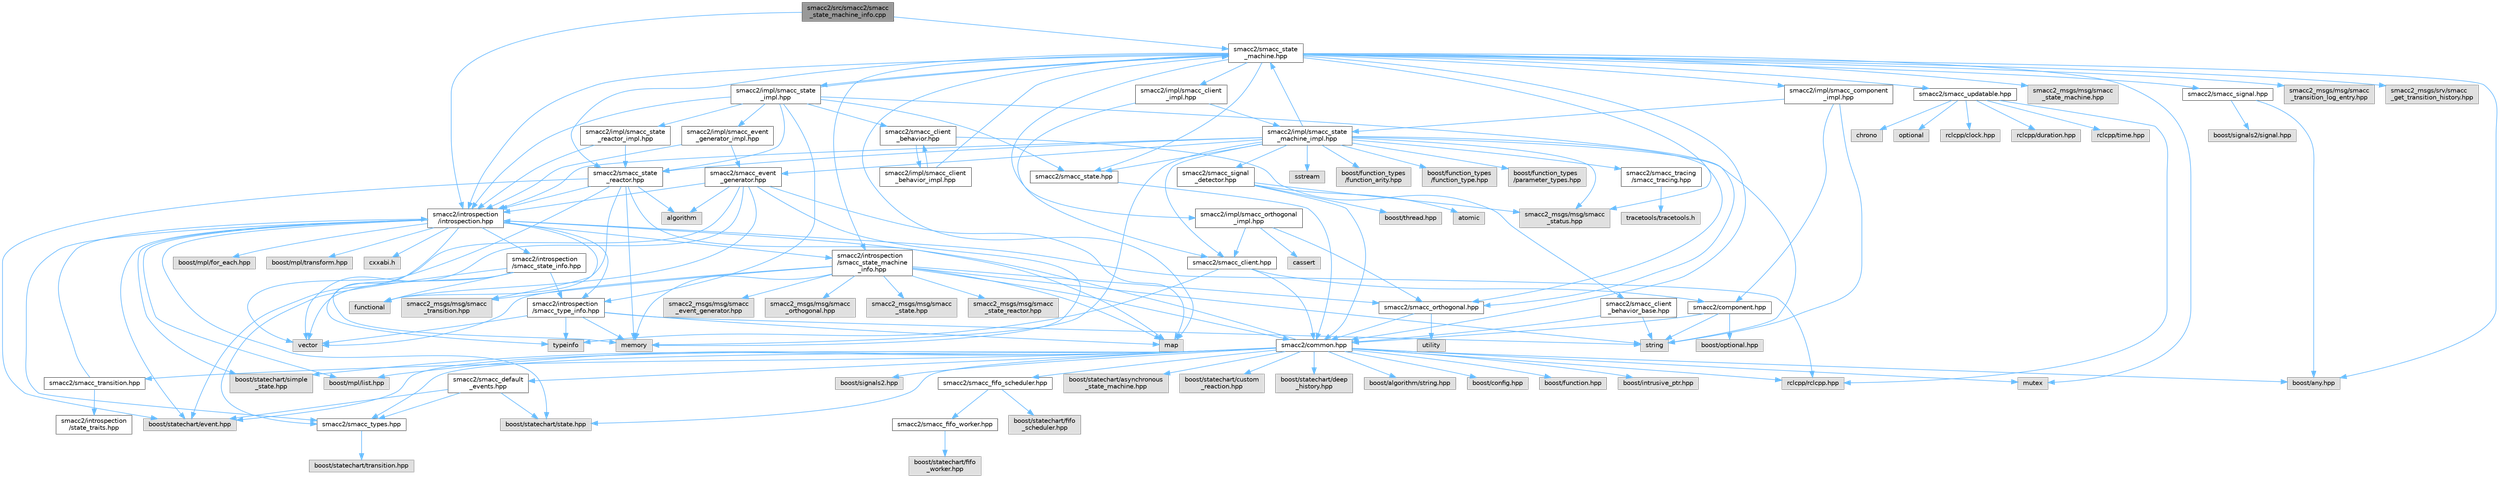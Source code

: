 digraph "smacc2/src/smacc2/smacc_state_machine_info.cpp"
{
 // LATEX_PDF_SIZE
  bgcolor="transparent";
  edge [fontname=Helvetica,fontsize=10,labelfontname=Helvetica,labelfontsize=10];
  node [fontname=Helvetica,fontsize=10,shape=box,height=0.2,width=0.4];
  Node1 [label="smacc2/src/smacc2/smacc\l_state_machine_info.cpp",height=0.2,width=0.4,color="gray40", fillcolor="grey60", style="filled", fontcolor="black",tooltip=" "];
  Node1 -> Node2 [color="steelblue1",style="solid"];
  Node2 [label="smacc2/introspection\l/introspection.hpp",height=0.2,width=0.4,color="grey40", fillcolor="white", style="filled",URL="$introspection_8hpp.html",tooltip=" "];
  Node2 -> Node3 [color="steelblue1",style="solid"];
  Node3 [label="boost/statechart/event.hpp",height=0.2,width=0.4,color="grey60", fillcolor="#E0E0E0", style="filled",tooltip=" "];
  Node2 -> Node4 [color="steelblue1",style="solid"];
  Node4 [label="boost/statechart/simple\l_state.hpp",height=0.2,width=0.4,color="grey60", fillcolor="#E0E0E0", style="filled",tooltip=" "];
  Node2 -> Node5 [color="steelblue1",style="solid"];
  Node5 [label="boost/statechart/state.hpp",height=0.2,width=0.4,color="grey60", fillcolor="#E0E0E0", style="filled",tooltip=" "];
  Node2 -> Node6 [color="steelblue1",style="solid"];
  Node6 [label="boost/mpl/for_each.hpp",height=0.2,width=0.4,color="grey60", fillcolor="#E0E0E0", style="filled",tooltip=" "];
  Node2 -> Node7 [color="steelblue1",style="solid"];
  Node7 [label="boost/mpl/list.hpp",height=0.2,width=0.4,color="grey60", fillcolor="#E0E0E0", style="filled",tooltip=" "];
  Node2 -> Node8 [color="steelblue1",style="solid"];
  Node8 [label="boost/mpl/transform.hpp",height=0.2,width=0.4,color="grey60", fillcolor="#E0E0E0", style="filled",tooltip=" "];
  Node2 -> Node9 [color="steelblue1",style="solid"];
  Node9 [label="rclcpp/rclcpp.hpp",height=0.2,width=0.4,color="grey60", fillcolor="#E0E0E0", style="filled",tooltip=" "];
  Node2 -> Node10 [color="steelblue1",style="solid"];
  Node10 [label="typeinfo",height=0.2,width=0.4,color="grey60", fillcolor="#E0E0E0", style="filled",tooltip=" "];
  Node2 -> Node11 [color="steelblue1",style="solid"];
  Node11 [label="smacc2/introspection\l/smacc_state_info.hpp",height=0.2,width=0.4,color="grey40", fillcolor="white", style="filled",URL="$smacc__state__info_8hpp.html",tooltip=" "];
  Node11 -> Node12 [color="steelblue1",style="solid"];
  Node12 [label="functional",height=0.2,width=0.4,color="grey60", fillcolor="#E0E0E0", style="filled",tooltip=" "];
  Node11 -> Node13 [color="steelblue1",style="solid"];
  Node13 [label="memory",height=0.2,width=0.4,color="grey60", fillcolor="#E0E0E0", style="filled",tooltip=" "];
  Node11 -> Node14 [color="steelblue1",style="solid"];
  Node14 [label="smacc2/introspection\l/smacc_type_info.hpp",height=0.2,width=0.4,color="grey40", fillcolor="white", style="filled",URL="$smacc__type__info_8hpp.html",tooltip=" "];
  Node14 -> Node15 [color="steelblue1",style="solid"];
  Node15 [label="map",height=0.2,width=0.4,color="grey60", fillcolor="#E0E0E0", style="filled",tooltip=" "];
  Node14 -> Node13 [color="steelblue1",style="solid"];
  Node14 -> Node16 [color="steelblue1",style="solid"];
  Node16 [label="string",height=0.2,width=0.4,color="grey60", fillcolor="#E0E0E0", style="filled",tooltip=" "];
  Node14 -> Node10 [color="steelblue1",style="solid"];
  Node14 -> Node17 [color="steelblue1",style="solid"];
  Node17 [label="vector",height=0.2,width=0.4,color="grey60", fillcolor="#E0E0E0", style="filled",tooltip=" "];
  Node11 -> Node18 [color="steelblue1",style="solid"];
  Node18 [label="smacc2/smacc_types.hpp",height=0.2,width=0.4,color="grey40", fillcolor="white", style="filled",URL="$smacc__types_8hpp.html",tooltip=" "];
  Node18 -> Node19 [color="steelblue1",style="solid"];
  Node19 [label="boost/statechart/transition.hpp",height=0.2,width=0.4,color="grey60", fillcolor="#E0E0E0", style="filled",tooltip=" "];
  Node11 -> Node17 [color="steelblue1",style="solid"];
  Node2 -> Node14 [color="steelblue1",style="solid"];
  Node2 -> Node18 [color="steelblue1",style="solid"];
  Node2 -> Node20 [color="steelblue1",style="solid"];
  Node20 [label="cxxabi.h",height=0.2,width=0.4,color="grey60", fillcolor="#E0E0E0", style="filled",tooltip=" "];
  Node2 -> Node21 [color="steelblue1",style="solid"];
  Node21 [label="smacc2_msgs/msg/smacc\l_transition.hpp",height=0.2,width=0.4,color="grey60", fillcolor="#E0E0E0", style="filled",tooltip=" "];
  Node2 -> Node22 [color="steelblue1",style="solid"];
  Node22 [label="smacc2/introspection\l/smacc_state_machine\l_info.hpp",height=0.2,width=0.4,color="grey40", fillcolor="white", style="filled",URL="$smacc__state__machine__info_8hpp.html",tooltip=" "];
  Node22 -> Node15 [color="steelblue1",style="solid"];
  Node22 -> Node13 [color="steelblue1",style="solid"];
  Node22 -> Node16 [color="steelblue1",style="solid"];
  Node22 -> Node17 [color="steelblue1",style="solid"];
  Node22 -> Node23 [color="steelblue1",style="solid"];
  Node23 [label="smacc2/common.hpp",height=0.2,width=0.4,color="grey40", fillcolor="white", style="filled",URL="$common_8hpp.html",tooltip=" "];
  Node23 -> Node24 [color="steelblue1",style="solid"];
  Node24 [label="boost/statechart/asynchronous\l_state_machine.hpp",height=0.2,width=0.4,color="grey60", fillcolor="#E0E0E0", style="filled",tooltip=" "];
  Node23 -> Node25 [color="steelblue1",style="solid"];
  Node25 [label="boost/statechart/custom\l_reaction.hpp",height=0.2,width=0.4,color="grey60", fillcolor="#E0E0E0", style="filled",tooltip=" "];
  Node23 -> Node26 [color="steelblue1",style="solid"];
  Node26 [label="boost/statechart/deep\l_history.hpp",height=0.2,width=0.4,color="grey60", fillcolor="#E0E0E0", style="filled",tooltip=" "];
  Node23 -> Node3 [color="steelblue1",style="solid"];
  Node23 -> Node4 [color="steelblue1",style="solid"];
  Node23 -> Node5 [color="steelblue1",style="solid"];
  Node23 -> Node27 [color="steelblue1",style="solid"];
  Node27 [label="boost/algorithm/string.hpp",height=0.2,width=0.4,color="grey60", fillcolor="#E0E0E0", style="filled",tooltip=" "];
  Node23 -> Node28 [color="steelblue1",style="solid"];
  Node28 [label="boost/any.hpp",height=0.2,width=0.4,color="grey60", fillcolor="#E0E0E0", style="filled",tooltip=" "];
  Node23 -> Node29 [color="steelblue1",style="solid"];
  Node29 [label="boost/config.hpp",height=0.2,width=0.4,color="grey60", fillcolor="#E0E0E0", style="filled",tooltip=" "];
  Node23 -> Node30 [color="steelblue1",style="solid"];
  Node30 [label="boost/function.hpp",height=0.2,width=0.4,color="grey60", fillcolor="#E0E0E0", style="filled",tooltip=" "];
  Node23 -> Node31 [color="steelblue1",style="solid"];
  Node31 [label="boost/intrusive_ptr.hpp",height=0.2,width=0.4,color="grey60", fillcolor="#E0E0E0", style="filled",tooltip=" "];
  Node23 -> Node7 [color="steelblue1",style="solid"];
  Node23 -> Node32 [color="steelblue1",style="solid"];
  Node32 [label="boost/signals2.hpp",height=0.2,width=0.4,color="grey60", fillcolor="#E0E0E0", style="filled",tooltip=" "];
  Node23 -> Node33 [color="steelblue1",style="solid"];
  Node33 [label="mutex",height=0.2,width=0.4,color="grey60", fillcolor="#E0E0E0", style="filled",tooltip=" "];
  Node23 -> Node9 [color="steelblue1",style="solid"];
  Node23 -> Node2 [color="steelblue1",style="solid"];
  Node23 -> Node34 [color="steelblue1",style="solid"];
  Node34 [label="smacc2/smacc_fifo_scheduler.hpp",height=0.2,width=0.4,color="grey40", fillcolor="white", style="filled",URL="$smacc__fifo__scheduler_8hpp.html",tooltip=" "];
  Node34 -> Node35 [color="steelblue1",style="solid"];
  Node35 [label="boost/statechart/fifo\l_scheduler.hpp",height=0.2,width=0.4,color="grey60", fillcolor="#E0E0E0", style="filled",tooltip=" "];
  Node34 -> Node36 [color="steelblue1",style="solid"];
  Node36 [label="smacc2/smacc_fifo_worker.hpp",height=0.2,width=0.4,color="grey40", fillcolor="white", style="filled",URL="$smacc__fifo__worker_8hpp.html",tooltip=" "];
  Node36 -> Node37 [color="steelblue1",style="solid"];
  Node37 [label="boost/statechart/fifo\l_worker.hpp",height=0.2,width=0.4,color="grey60", fillcolor="#E0E0E0", style="filled",tooltip=" "];
  Node23 -> Node18 [color="steelblue1",style="solid"];
  Node23 -> Node38 [color="steelblue1",style="solid"];
  Node38 [label="smacc2/smacc_default\l_events.hpp",height=0.2,width=0.4,color="grey40", fillcolor="white", style="filled",URL="$smacc__default__events_8hpp.html",tooltip=" "];
  Node38 -> Node18 [color="steelblue1",style="solid"];
  Node38 -> Node3 [color="steelblue1",style="solid"];
  Node38 -> Node5 [color="steelblue1",style="solid"];
  Node23 -> Node39 [color="steelblue1",style="solid"];
  Node39 [label="smacc2/smacc_transition.hpp",height=0.2,width=0.4,color="grey40", fillcolor="white", style="filled",URL="$smacc__transition_8hpp.html",tooltip=" "];
  Node39 -> Node2 [color="steelblue1",style="solid"];
  Node39 -> Node40 [color="steelblue1",style="solid"];
  Node40 [label="smacc2/introspection\l/state_traits.hpp",height=0.2,width=0.4,color="grey40", fillcolor="white", style="filled",URL="$state__traits_8hpp.html",tooltip=" "];
  Node22 -> Node41 [color="steelblue1",style="solid"];
  Node41 [label="smacc2/smacc_orthogonal.hpp",height=0.2,width=0.4,color="grey40", fillcolor="white", style="filled",URL="$smacc__orthogonal_8hpp.html",tooltip=" "];
  Node41 -> Node23 [color="steelblue1",style="solid"];
  Node41 -> Node42 [color="steelblue1",style="solid"];
  Node42 [label="utility",height=0.2,width=0.4,color="grey60", fillcolor="#E0E0E0", style="filled",tooltip=" "];
  Node22 -> Node43 [color="steelblue1",style="solid"];
  Node43 [label="smacc2_msgs/msg/smacc\l_event_generator.hpp",height=0.2,width=0.4,color="grey60", fillcolor="#E0E0E0", style="filled",tooltip=" "];
  Node22 -> Node44 [color="steelblue1",style="solid"];
  Node44 [label="smacc2_msgs/msg/smacc\l_orthogonal.hpp",height=0.2,width=0.4,color="grey60", fillcolor="#E0E0E0", style="filled",tooltip=" "];
  Node22 -> Node45 [color="steelblue1",style="solid"];
  Node45 [label="smacc2_msgs/msg/smacc\l_state.hpp",height=0.2,width=0.4,color="grey60", fillcolor="#E0E0E0", style="filled",tooltip=" "];
  Node22 -> Node46 [color="steelblue1",style="solid"];
  Node46 [label="smacc2_msgs/msg/smacc\l_state_reactor.hpp",height=0.2,width=0.4,color="grey60", fillcolor="#E0E0E0", style="filled",tooltip=" "];
  Node22 -> Node21 [color="steelblue1",style="solid"];
  Node1 -> Node47 [color="steelblue1",style="solid"];
  Node47 [label="smacc2/smacc_state\l_machine.hpp",height=0.2,width=0.4,color="grey40", fillcolor="white", style="filled",URL="$smacc__state__machine_8hpp.html",tooltip=" "];
  Node47 -> Node28 [color="steelblue1",style="solid"];
  Node47 -> Node15 [color="steelblue1",style="solid"];
  Node47 -> Node33 [color="steelblue1",style="solid"];
  Node47 -> Node23 [color="steelblue1",style="solid"];
  Node47 -> Node2 [color="steelblue1",style="solid"];
  Node47 -> Node22 [color="steelblue1",style="solid"];
  Node47 -> Node48 [color="steelblue1",style="solid"];
  Node48 [label="smacc2/smacc_signal.hpp",height=0.2,width=0.4,color="grey40", fillcolor="white", style="filled",URL="$smacc__signal_8hpp.html",tooltip=" "];
  Node48 -> Node28 [color="steelblue1",style="solid"];
  Node48 -> Node49 [color="steelblue1",style="solid"];
  Node49 [label="boost/signals2/signal.hpp",height=0.2,width=0.4,color="grey60", fillcolor="#E0E0E0", style="filled",tooltip=" "];
  Node47 -> Node50 [color="steelblue1",style="solid"];
  Node50 [label="smacc2/smacc_updatable.hpp",height=0.2,width=0.4,color="grey40", fillcolor="white", style="filled",URL="$smacc__updatable_8hpp.html",tooltip=" "];
  Node50 -> Node51 [color="steelblue1",style="solid"];
  Node51 [label="chrono",height=0.2,width=0.4,color="grey60", fillcolor="#E0E0E0", style="filled",tooltip=" "];
  Node50 -> Node52 [color="steelblue1",style="solid"];
  Node52 [label="optional",height=0.2,width=0.4,color="grey60", fillcolor="#E0E0E0", style="filled",tooltip=" "];
  Node50 -> Node53 [color="steelblue1",style="solid"];
  Node53 [label="rclcpp/clock.hpp",height=0.2,width=0.4,color="grey60", fillcolor="#E0E0E0", style="filled",tooltip=" "];
  Node50 -> Node54 [color="steelblue1",style="solid"];
  Node54 [label="rclcpp/duration.hpp",height=0.2,width=0.4,color="grey60", fillcolor="#E0E0E0", style="filled",tooltip=" "];
  Node50 -> Node9 [color="steelblue1",style="solid"];
  Node50 -> Node55 [color="steelblue1",style="solid"];
  Node55 [label="rclcpp/time.hpp",height=0.2,width=0.4,color="grey60", fillcolor="#E0E0E0", style="filled",tooltip=" "];
  Node47 -> Node56 [color="steelblue1",style="solid"];
  Node56 [label="smacc2_msgs/msg/smacc\l_state_machine.hpp",height=0.2,width=0.4,color="grey60", fillcolor="#E0E0E0", style="filled",tooltip=" "];
  Node47 -> Node57 [color="steelblue1",style="solid"];
  Node57 [label="smacc2_msgs/msg/smacc\l_status.hpp",height=0.2,width=0.4,color="grey60", fillcolor="#E0E0E0", style="filled",tooltip=" "];
  Node47 -> Node58 [color="steelblue1",style="solid"];
  Node58 [label="smacc2_msgs/msg/smacc\l_transition_log_entry.hpp",height=0.2,width=0.4,color="grey60", fillcolor="#E0E0E0", style="filled",tooltip=" "];
  Node47 -> Node59 [color="steelblue1",style="solid"];
  Node59 [label="smacc2_msgs/srv/smacc\l_get_transition_history.hpp",height=0.2,width=0.4,color="grey60", fillcolor="#E0E0E0", style="filled",tooltip=" "];
  Node47 -> Node60 [color="steelblue1",style="solid"];
  Node60 [label="smacc2/smacc_state.hpp",height=0.2,width=0.4,color="grey40", fillcolor="white", style="filled",URL="$smacc__state_8hpp.html",tooltip=" "];
  Node60 -> Node23 [color="steelblue1",style="solid"];
  Node47 -> Node61 [color="steelblue1",style="solid"];
  Node61 [label="smacc2/smacc_state\l_reactor.hpp",height=0.2,width=0.4,color="grey40", fillcolor="white", style="filled",URL="$smacc__state__reactor_8hpp.html",tooltip=" "];
  Node61 -> Node62 [color="steelblue1",style="solid"];
  Node62 [label="algorithm",height=0.2,width=0.4,color="grey60", fillcolor="#E0E0E0", style="filled",tooltip=" "];
  Node61 -> Node3 [color="steelblue1",style="solid"];
  Node61 -> Node12 [color="steelblue1",style="solid"];
  Node61 -> Node15 [color="steelblue1",style="solid"];
  Node61 -> Node13 [color="steelblue1",style="solid"];
  Node61 -> Node2 [color="steelblue1",style="solid"];
  Node61 -> Node17 [color="steelblue1",style="solid"];
  Node47 -> Node63 [color="steelblue1",style="solid"];
  Node63 [label="smacc2/impl/smacc_client\l_impl.hpp",height=0.2,width=0.4,color="grey40", fillcolor="white", style="filled",URL="$smacc__client__impl_8hpp.html",tooltip=" "];
  Node63 -> Node64 [color="steelblue1",style="solid"];
  Node64 [label="smacc2/impl/smacc_state\l_machine_impl.hpp",height=0.2,width=0.4,color="grey40", fillcolor="white", style="filled",URL="$smacc__state__machine__impl_8hpp.html",tooltip=" "];
  Node64 -> Node13 [color="steelblue1",style="solid"];
  Node64 -> Node65 [color="steelblue1",style="solid"];
  Node65 [label="sstream",height=0.2,width=0.4,color="grey60", fillcolor="#E0E0E0", style="filled",tooltip=" "];
  Node64 -> Node16 [color="steelblue1",style="solid"];
  Node64 -> Node2 [color="steelblue1",style="solid"];
  Node64 -> Node66 [color="steelblue1",style="solid"];
  Node66 [label="smacc2/smacc_client.hpp",height=0.2,width=0.4,color="grey40", fillcolor="white", style="filled",URL="$smacc__client_8hpp.html",tooltip=" "];
  Node66 -> Node23 [color="steelblue1",style="solid"];
  Node66 -> Node67 [color="steelblue1",style="solid"];
  Node67 [label="smacc2/component.hpp",height=0.2,width=0.4,color="grey40", fillcolor="white", style="filled",URL="$component_8hpp.html",tooltip=" "];
  Node67 -> Node16 [color="steelblue1",style="solid"];
  Node67 -> Node68 [color="steelblue1",style="solid"];
  Node68 [label="boost/optional.hpp",height=0.2,width=0.4,color="grey60", fillcolor="#E0E0E0", style="filled",tooltip=" "];
  Node67 -> Node23 [color="steelblue1",style="solid"];
  Node66 -> Node10 [color="steelblue1",style="solid"];
  Node64 -> Node69 [color="steelblue1",style="solid"];
  Node69 [label="smacc2/smacc_event\l_generator.hpp",height=0.2,width=0.4,color="grey40", fillcolor="white", style="filled",URL="$smacc__event__generator_8hpp.html",tooltip=" "];
  Node69 -> Node62 [color="steelblue1",style="solid"];
  Node69 -> Node3 [color="steelblue1",style="solid"];
  Node69 -> Node12 [color="steelblue1",style="solid"];
  Node69 -> Node15 [color="steelblue1",style="solid"];
  Node69 -> Node13 [color="steelblue1",style="solid"];
  Node69 -> Node2 [color="steelblue1",style="solid"];
  Node69 -> Node17 [color="steelblue1",style="solid"];
  Node64 -> Node41 [color="steelblue1",style="solid"];
  Node64 -> Node70 [color="steelblue1",style="solid"];
  Node70 [label="smacc2/smacc_signal\l_detector.hpp",height=0.2,width=0.4,color="grey40", fillcolor="white", style="filled",URL="$smacc__signal__detector_8hpp.html",tooltip=" "];
  Node70 -> Node71 [color="steelblue1",style="solid"];
  Node71 [label="atomic",height=0.2,width=0.4,color="grey60", fillcolor="#E0E0E0", style="filled",tooltip=" "];
  Node70 -> Node72 [color="steelblue1",style="solid"];
  Node72 [label="boost/thread.hpp",height=0.2,width=0.4,color="grey60", fillcolor="#E0E0E0", style="filled",tooltip=" "];
  Node70 -> Node23 [color="steelblue1",style="solid"];
  Node70 -> Node57 [color="steelblue1",style="solid"];
  Node64 -> Node60 [color="steelblue1",style="solid"];
  Node64 -> Node47 [color="steelblue1",style="solid"];
  Node64 -> Node61 [color="steelblue1",style="solid"];
  Node64 -> Node73 [color="steelblue1",style="solid"];
  Node73 [label="boost/function_types\l/function_arity.hpp",height=0.2,width=0.4,color="grey60", fillcolor="#E0E0E0", style="filled",tooltip=" "];
  Node64 -> Node74 [color="steelblue1",style="solid"];
  Node74 [label="boost/function_types\l/function_type.hpp",height=0.2,width=0.4,color="grey60", fillcolor="#E0E0E0", style="filled",tooltip=" "];
  Node64 -> Node75 [color="steelblue1",style="solid"];
  Node75 [label="boost/function_types\l/parameter_types.hpp",height=0.2,width=0.4,color="grey60", fillcolor="#E0E0E0", style="filled",tooltip=" "];
  Node64 -> Node76 [color="steelblue1",style="solid"];
  Node76 [label="smacc2/smacc_tracing\l/smacc_tracing.hpp",height=0.2,width=0.4,color="grey40", fillcolor="white", style="filled",URL="$smacc__tracing_8hpp.html",tooltip=" "];
  Node76 -> Node77 [color="steelblue1",style="solid"];
  Node77 [label="tracetools/tracetools.h",height=0.2,width=0.4,color="grey60", fillcolor="#E0E0E0", style="filled",tooltip=" "];
  Node64 -> Node57 [color="steelblue1",style="solid"];
  Node63 -> Node66 [color="steelblue1",style="solid"];
  Node47 -> Node78 [color="steelblue1",style="solid"];
  Node78 [label="smacc2/impl/smacc_component\l_impl.hpp",height=0.2,width=0.4,color="grey40", fillcolor="white", style="filled",URL="$smacc__component__impl_8hpp.html",tooltip=" "];
  Node78 -> Node16 [color="steelblue1",style="solid"];
  Node78 -> Node67 [color="steelblue1",style="solid"];
  Node78 -> Node64 [color="steelblue1",style="solid"];
  Node47 -> Node79 [color="steelblue1",style="solid"];
  Node79 [label="smacc2/impl/smacc_orthogonal\l_impl.hpp",height=0.2,width=0.4,color="grey40", fillcolor="white", style="filled",URL="$smacc__orthogonal__impl_8hpp.html",tooltip=" "];
  Node79 -> Node80 [color="steelblue1",style="solid"];
  Node80 [label="cassert",height=0.2,width=0.4,color="grey60", fillcolor="#E0E0E0", style="filled",tooltip=" "];
  Node79 -> Node66 [color="steelblue1",style="solid"];
  Node79 -> Node41 [color="steelblue1",style="solid"];
  Node47 -> Node81 [color="steelblue1",style="solid"];
  Node81 [label="smacc2/impl/smacc_state\l_impl.hpp",height=0.2,width=0.4,color="grey40", fillcolor="white", style="filled",URL="$smacc__state__impl_8hpp.html",tooltip=" "];
  Node81 -> Node2 [color="steelblue1",style="solid"];
  Node81 -> Node82 [color="steelblue1",style="solid"];
  Node82 [label="smacc2/smacc_client\l_behavior.hpp",height=0.2,width=0.4,color="grey40", fillcolor="white", style="filled",URL="$smacc__client__behavior_8hpp.html",tooltip=" "];
  Node82 -> Node83 [color="steelblue1",style="solid"];
  Node83 [label="smacc2/smacc_client\l_behavior_base.hpp",height=0.2,width=0.4,color="grey40", fillcolor="white", style="filled",URL="$smacc__client__behavior__base_8hpp.html",tooltip=" "];
  Node83 -> Node16 [color="steelblue1",style="solid"];
  Node83 -> Node23 [color="steelblue1",style="solid"];
  Node82 -> Node84 [color="steelblue1",style="solid"];
  Node84 [label="smacc2/impl/smacc_client\l_behavior_impl.hpp",height=0.2,width=0.4,color="grey40", fillcolor="white", style="filled",URL="$smacc__client__behavior__impl_8hpp.html",tooltip=" "];
  Node84 -> Node82 [color="steelblue1",style="solid"];
  Node84 -> Node47 [color="steelblue1",style="solid"];
  Node81 -> Node41 [color="steelblue1",style="solid"];
  Node81 -> Node60 [color="steelblue1",style="solid"];
  Node81 -> Node61 [color="steelblue1",style="solid"];
  Node81 -> Node14 [color="steelblue1",style="solid"];
  Node81 -> Node47 [color="steelblue1",style="solid"];
  Node81 -> Node85 [color="steelblue1",style="solid"];
  Node85 [label="smacc2/impl/smacc_event\l_generator_impl.hpp",height=0.2,width=0.4,color="grey40", fillcolor="white", style="filled",URL="$smacc__event__generator__impl_8hpp.html",tooltip=" "];
  Node85 -> Node2 [color="steelblue1",style="solid"];
  Node85 -> Node69 [color="steelblue1",style="solid"];
  Node81 -> Node86 [color="steelblue1",style="solid"];
  Node86 [label="smacc2/impl/smacc_state\l_reactor_impl.hpp",height=0.2,width=0.4,color="grey40", fillcolor="white", style="filled",URL="$smacc__state__reactor__impl_8hpp.html",tooltip=" "];
  Node86 -> Node2 [color="steelblue1",style="solid"];
  Node86 -> Node61 [color="steelblue1",style="solid"];
}
